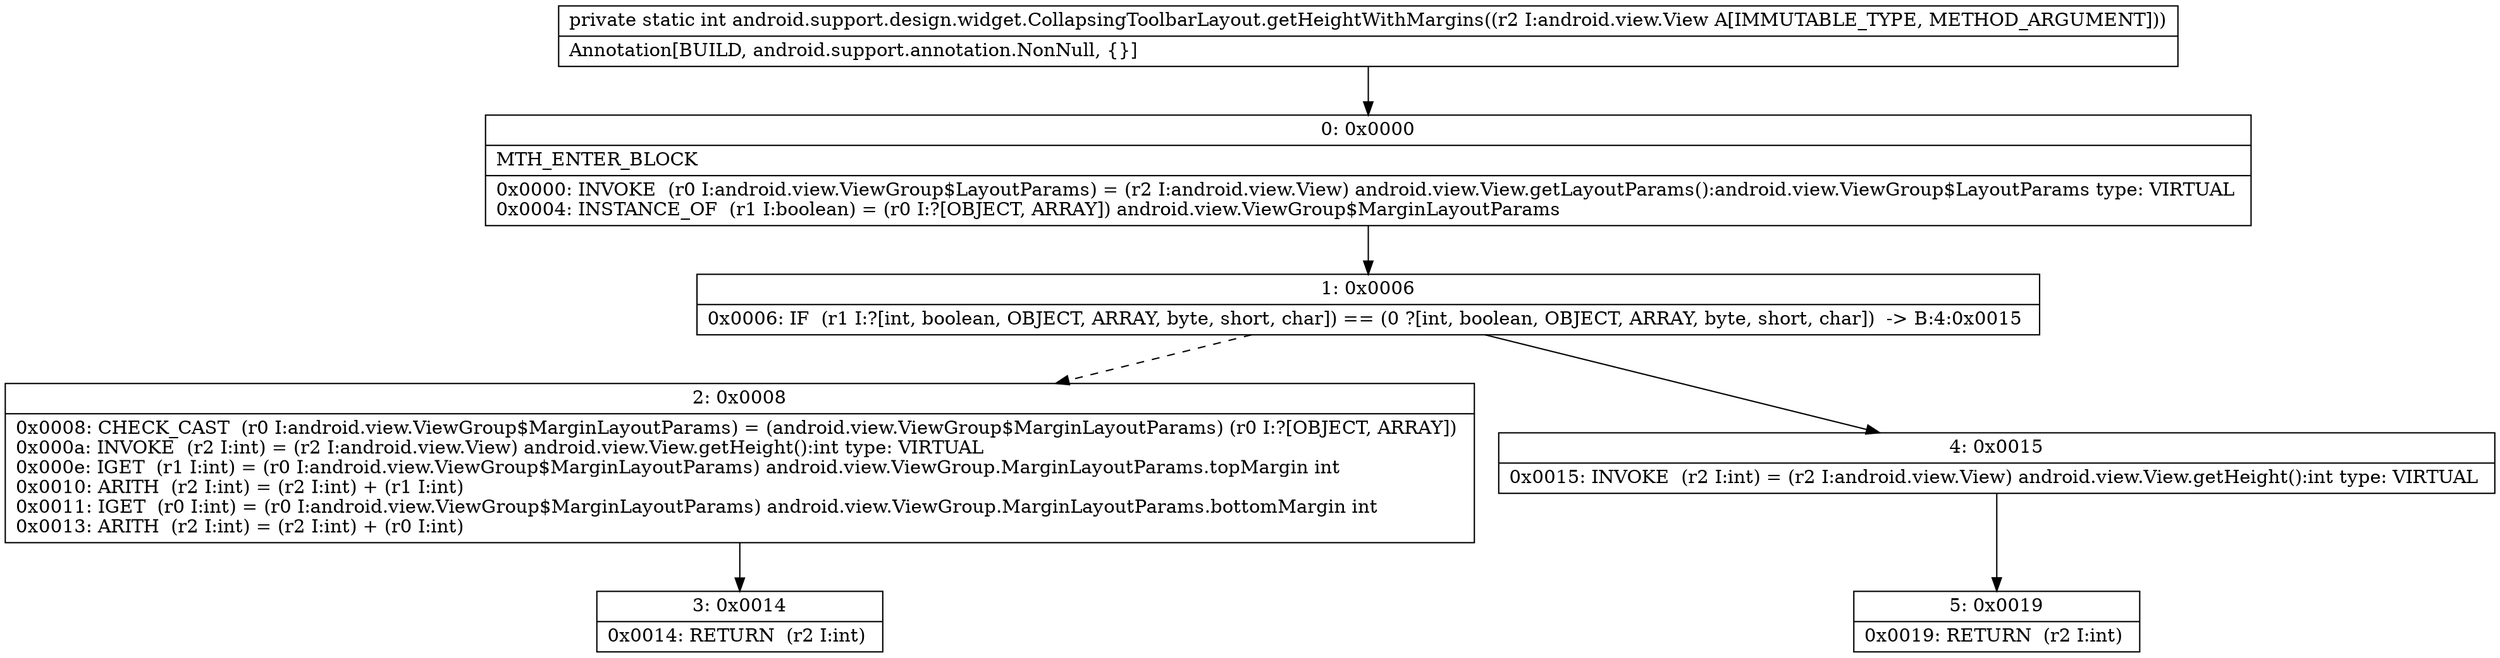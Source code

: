 digraph "CFG forandroid.support.design.widget.CollapsingToolbarLayout.getHeightWithMargins(Landroid\/view\/View;)I" {
Node_0 [shape=record,label="{0\:\ 0x0000|MTH_ENTER_BLOCK\l|0x0000: INVOKE  (r0 I:android.view.ViewGroup$LayoutParams) = (r2 I:android.view.View) android.view.View.getLayoutParams():android.view.ViewGroup$LayoutParams type: VIRTUAL \l0x0004: INSTANCE_OF  (r1 I:boolean) = (r0 I:?[OBJECT, ARRAY]) android.view.ViewGroup$MarginLayoutParams \l}"];
Node_1 [shape=record,label="{1\:\ 0x0006|0x0006: IF  (r1 I:?[int, boolean, OBJECT, ARRAY, byte, short, char]) == (0 ?[int, boolean, OBJECT, ARRAY, byte, short, char])  \-\> B:4:0x0015 \l}"];
Node_2 [shape=record,label="{2\:\ 0x0008|0x0008: CHECK_CAST  (r0 I:android.view.ViewGroup$MarginLayoutParams) = (android.view.ViewGroup$MarginLayoutParams) (r0 I:?[OBJECT, ARRAY]) \l0x000a: INVOKE  (r2 I:int) = (r2 I:android.view.View) android.view.View.getHeight():int type: VIRTUAL \l0x000e: IGET  (r1 I:int) = (r0 I:android.view.ViewGroup$MarginLayoutParams) android.view.ViewGroup.MarginLayoutParams.topMargin int \l0x0010: ARITH  (r2 I:int) = (r2 I:int) + (r1 I:int) \l0x0011: IGET  (r0 I:int) = (r0 I:android.view.ViewGroup$MarginLayoutParams) android.view.ViewGroup.MarginLayoutParams.bottomMargin int \l0x0013: ARITH  (r2 I:int) = (r2 I:int) + (r0 I:int) \l}"];
Node_3 [shape=record,label="{3\:\ 0x0014|0x0014: RETURN  (r2 I:int) \l}"];
Node_4 [shape=record,label="{4\:\ 0x0015|0x0015: INVOKE  (r2 I:int) = (r2 I:android.view.View) android.view.View.getHeight():int type: VIRTUAL \l}"];
Node_5 [shape=record,label="{5\:\ 0x0019|0x0019: RETURN  (r2 I:int) \l}"];
MethodNode[shape=record,label="{private static int android.support.design.widget.CollapsingToolbarLayout.getHeightWithMargins((r2 I:android.view.View A[IMMUTABLE_TYPE, METHOD_ARGUMENT]))  | Annotation[BUILD, android.support.annotation.NonNull, \{\}]\l}"];
MethodNode -> Node_0;
Node_0 -> Node_1;
Node_1 -> Node_2[style=dashed];
Node_1 -> Node_4;
Node_2 -> Node_3;
Node_4 -> Node_5;
}

